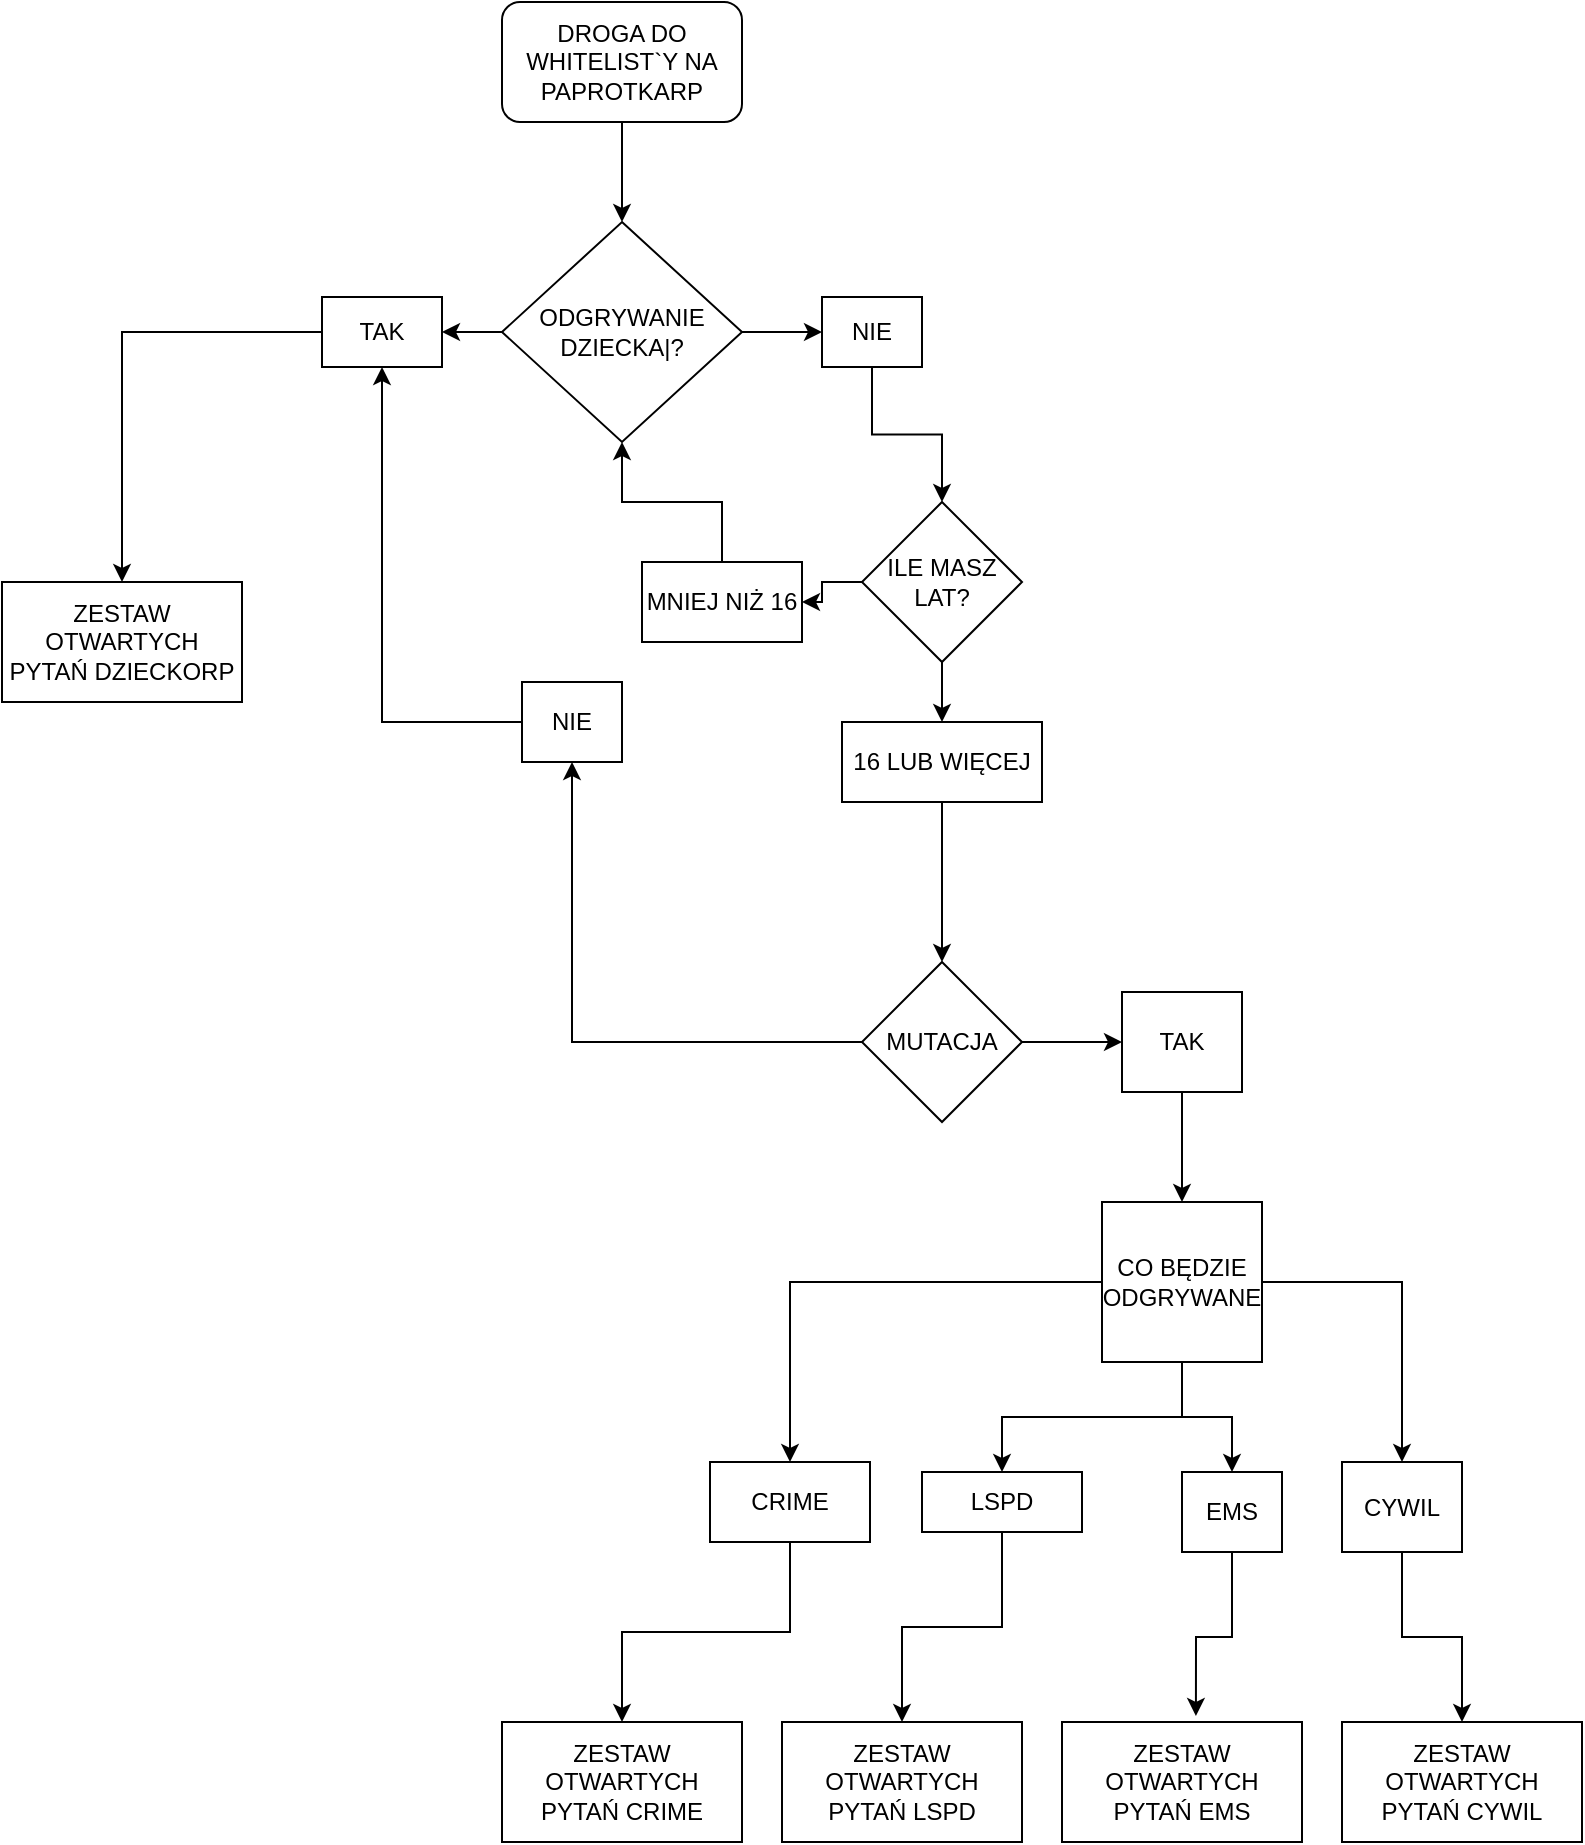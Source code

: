<mxfile version="20.8.23" type="github">
  <diagram name="Page-1" id="Jr89As2_orT82638JPHJ">
    <mxGraphModel dx="1387" dy="796" grid="1" gridSize="10" guides="1" tooltips="1" connect="1" arrows="1" fold="1" page="1" pageScale="1" pageWidth="827" pageHeight="1169" math="0" shadow="0">
      <root>
        <mxCell id="0" />
        <mxCell id="1" parent="0" />
        <mxCell id="USWPVCTSHy7fTk6x8BSl-8" value="" style="edgeStyle=orthogonalEdgeStyle;rounded=0;orthogonalLoop=1;jettySize=auto;html=1;" parent="1" source="USWPVCTSHy7fTk6x8BSl-2" target="USWPVCTSHy7fTk6x8BSl-7" edge="1">
          <mxGeometry relative="1" as="geometry" />
        </mxCell>
        <mxCell id="USWPVCTSHy7fTk6x8BSl-10" value="" style="edgeStyle=orthogonalEdgeStyle;rounded=0;orthogonalLoop=1;jettySize=auto;html=1;" parent="1" source="USWPVCTSHy7fTk6x8BSl-2" target="USWPVCTSHy7fTk6x8BSl-9" edge="1">
          <mxGeometry relative="1" as="geometry" />
        </mxCell>
        <mxCell id="USWPVCTSHy7fTk6x8BSl-2" value="ODGRYWANIE DZIECKA|?" style="rhombus;whiteSpace=wrap;html=1;" parent="1" vertex="1">
          <mxGeometry x="270" y="110" width="120" height="110" as="geometry" />
        </mxCell>
        <mxCell id="dMbEVQiTi-gjQKjwLZQ5-2" value="" style="edgeStyle=orthogonalEdgeStyle;rounded=0;orthogonalLoop=1;jettySize=auto;html=1;" edge="1" parent="1" source="USWPVCTSHy7fTk6x8BSl-6" target="USWPVCTSHy7fTk6x8BSl-2">
          <mxGeometry relative="1" as="geometry" />
        </mxCell>
        <mxCell id="USWPVCTSHy7fTk6x8BSl-6" value="DROGA DO WHITELIST`Y NA PAPROTKARP" style="rounded=1;whiteSpace=wrap;html=1;" parent="1" vertex="1">
          <mxGeometry x="270" width="120" height="60" as="geometry" />
        </mxCell>
        <mxCell id="USWPVCTSHy7fTk6x8BSl-52" style="edgeStyle=orthogonalEdgeStyle;rounded=0;orthogonalLoop=1;jettySize=auto;html=1;exitX=0;exitY=0.5;exitDx=0;exitDy=0;entryX=0.5;entryY=0;entryDx=0;entryDy=0;" parent="1" source="USWPVCTSHy7fTk6x8BSl-7" target="USWPVCTSHy7fTk6x8BSl-51" edge="1">
          <mxGeometry relative="1" as="geometry" />
        </mxCell>
        <mxCell id="USWPVCTSHy7fTk6x8BSl-7" value="TAK" style="whiteSpace=wrap;html=1;" parent="1" vertex="1">
          <mxGeometry x="180" y="147.5" width="60" height="35" as="geometry" />
        </mxCell>
        <mxCell id="USWPVCTSHy7fTk6x8BSl-16" value="" style="edgeStyle=orthogonalEdgeStyle;rounded=0;orthogonalLoop=1;jettySize=auto;html=1;" parent="1" source="USWPVCTSHy7fTk6x8BSl-9" target="USWPVCTSHy7fTk6x8BSl-11" edge="1">
          <mxGeometry relative="1" as="geometry" />
        </mxCell>
        <mxCell id="USWPVCTSHy7fTk6x8BSl-9" value="NIE&lt;br&gt;" style="whiteSpace=wrap;html=1;" parent="1" vertex="1">
          <mxGeometry x="430" y="147.5" width="50" height="35" as="geometry" />
        </mxCell>
        <mxCell id="USWPVCTSHy7fTk6x8BSl-13" value="" style="edgeStyle=orthogonalEdgeStyle;rounded=0;orthogonalLoop=1;jettySize=auto;html=1;" parent="1" source="USWPVCTSHy7fTk6x8BSl-11" target="USWPVCTSHy7fTk6x8BSl-12" edge="1">
          <mxGeometry relative="1" as="geometry" />
        </mxCell>
        <mxCell id="USWPVCTSHy7fTk6x8BSl-18" value="" style="edgeStyle=orthogonalEdgeStyle;rounded=0;orthogonalLoop=1;jettySize=auto;html=1;" parent="1" source="USWPVCTSHy7fTk6x8BSl-11" target="USWPVCTSHy7fTk6x8BSl-17" edge="1">
          <mxGeometry relative="1" as="geometry" />
        </mxCell>
        <mxCell id="USWPVCTSHy7fTk6x8BSl-11" value="ILE MASZ LAT?" style="rhombus;whiteSpace=wrap;html=1;" parent="1" vertex="1">
          <mxGeometry x="450" y="250" width="80" height="80" as="geometry" />
        </mxCell>
        <mxCell id="USWPVCTSHy7fTk6x8BSl-15" value="" style="edgeStyle=orthogonalEdgeStyle;rounded=0;orthogonalLoop=1;jettySize=auto;html=1;" parent="1" source="USWPVCTSHy7fTk6x8BSl-12" target="USWPVCTSHy7fTk6x8BSl-14" edge="1">
          <mxGeometry relative="1" as="geometry" />
        </mxCell>
        <mxCell id="USWPVCTSHy7fTk6x8BSl-12" value="16 LUB WIĘCEJ" style="whiteSpace=wrap;html=1;" parent="1" vertex="1">
          <mxGeometry x="440" y="360" width="100" height="40" as="geometry" />
        </mxCell>
        <mxCell id="USWPVCTSHy7fTk6x8BSl-21" value="" style="edgeStyle=orthogonalEdgeStyle;rounded=0;orthogonalLoop=1;jettySize=auto;html=1;" parent="1" source="USWPVCTSHy7fTk6x8BSl-14" target="USWPVCTSHy7fTk6x8BSl-20" edge="1">
          <mxGeometry relative="1" as="geometry" />
        </mxCell>
        <mxCell id="USWPVCTSHy7fTk6x8BSl-23" value="" style="edgeStyle=orthogonalEdgeStyle;rounded=0;orthogonalLoop=1;jettySize=auto;html=1;" parent="1" source="USWPVCTSHy7fTk6x8BSl-14" target="USWPVCTSHy7fTk6x8BSl-22" edge="1">
          <mxGeometry relative="1" as="geometry" />
        </mxCell>
        <mxCell id="USWPVCTSHy7fTk6x8BSl-14" value="MUTACJA" style="rhombus;whiteSpace=wrap;html=1;" parent="1" vertex="1">
          <mxGeometry x="450" y="480" width="80" height="80" as="geometry" />
        </mxCell>
        <mxCell id="dMbEVQiTi-gjQKjwLZQ5-1" style="edgeStyle=orthogonalEdgeStyle;rounded=0;orthogonalLoop=1;jettySize=auto;html=1;exitX=0.5;exitY=0;exitDx=0;exitDy=0;entryX=0.5;entryY=1;entryDx=0;entryDy=0;" edge="1" parent="1" source="USWPVCTSHy7fTk6x8BSl-17" target="USWPVCTSHy7fTk6x8BSl-2">
          <mxGeometry relative="1" as="geometry" />
        </mxCell>
        <mxCell id="USWPVCTSHy7fTk6x8BSl-17" value="MNIEJ NIŻ 16" style="whiteSpace=wrap;html=1;" parent="1" vertex="1">
          <mxGeometry x="340" y="280" width="80" height="40" as="geometry" />
        </mxCell>
        <mxCell id="USWPVCTSHy7fTk6x8BSl-37" value="" style="edgeStyle=orthogonalEdgeStyle;rounded=0;orthogonalLoop=1;jettySize=auto;html=1;" parent="1" source="USWPVCTSHy7fTk6x8BSl-20" target="USWPVCTSHy7fTk6x8BSl-34" edge="1">
          <mxGeometry relative="1" as="geometry" />
        </mxCell>
        <mxCell id="USWPVCTSHy7fTk6x8BSl-20" value="TAK" style="whiteSpace=wrap;html=1;" parent="1" vertex="1">
          <mxGeometry x="580" y="495" width="60" height="50" as="geometry" />
        </mxCell>
        <mxCell id="USWPVCTSHy7fTk6x8BSl-24" style="edgeStyle=orthogonalEdgeStyle;rounded=0;orthogonalLoop=1;jettySize=auto;html=1;exitX=0;exitY=0.5;exitDx=0;exitDy=0;entryX=0.5;entryY=1;entryDx=0;entryDy=0;" parent="1" source="USWPVCTSHy7fTk6x8BSl-22" target="USWPVCTSHy7fTk6x8BSl-7" edge="1">
          <mxGeometry relative="1" as="geometry" />
        </mxCell>
        <mxCell id="USWPVCTSHy7fTk6x8BSl-22" value="NIE" style="whiteSpace=wrap;html=1;" parent="1" vertex="1">
          <mxGeometry x="280" y="340" width="50" height="40" as="geometry" />
        </mxCell>
        <mxCell id="USWPVCTSHy7fTk6x8BSl-47" style="edgeStyle=orthogonalEdgeStyle;rounded=0;orthogonalLoop=1;jettySize=auto;html=1;exitX=0.5;exitY=1;exitDx=0;exitDy=0;" parent="1" source="USWPVCTSHy7fTk6x8BSl-27" target="USWPVCTSHy7fTk6x8BSl-43" edge="1">
          <mxGeometry relative="1" as="geometry" />
        </mxCell>
        <mxCell id="USWPVCTSHy7fTk6x8BSl-27" value="CRIME" style="whiteSpace=wrap;html=1;" parent="1" vertex="1">
          <mxGeometry x="374" y="730" width="80" height="40" as="geometry" />
        </mxCell>
        <mxCell id="USWPVCTSHy7fTk6x8BSl-48" style="edgeStyle=orthogonalEdgeStyle;rounded=0;orthogonalLoop=1;jettySize=auto;html=1;exitX=0.5;exitY=1;exitDx=0;exitDy=0;" parent="1" source="USWPVCTSHy7fTk6x8BSl-29" target="USWPVCTSHy7fTk6x8BSl-44" edge="1">
          <mxGeometry relative="1" as="geometry" />
        </mxCell>
        <mxCell id="USWPVCTSHy7fTk6x8BSl-29" value="LSPD" style="whiteSpace=wrap;html=1;" parent="1" vertex="1">
          <mxGeometry x="480" y="735" width="80" height="30" as="geometry" />
        </mxCell>
        <mxCell id="USWPVCTSHy7fTk6x8BSl-49" style="edgeStyle=orthogonalEdgeStyle;rounded=0;orthogonalLoop=1;jettySize=auto;html=1;exitX=0.5;exitY=1;exitDx=0;exitDy=0;entryX=0.558;entryY=-0.05;entryDx=0;entryDy=0;entryPerimeter=0;" parent="1" source="USWPVCTSHy7fTk6x8BSl-31" target="USWPVCTSHy7fTk6x8BSl-45" edge="1">
          <mxGeometry relative="1" as="geometry" />
        </mxCell>
        <mxCell id="USWPVCTSHy7fTk6x8BSl-31" value="EMS" style="whiteSpace=wrap;html=1;" parent="1" vertex="1">
          <mxGeometry x="610" y="735" width="50" height="40" as="geometry" />
        </mxCell>
        <mxCell id="USWPVCTSHy7fTk6x8BSl-36" value="" style="edgeStyle=orthogonalEdgeStyle;rounded=0;orthogonalLoop=1;jettySize=auto;html=1;" parent="1" source="USWPVCTSHy7fTk6x8BSl-34" target="USWPVCTSHy7fTk6x8BSl-31" edge="1">
          <mxGeometry relative="1" as="geometry" />
        </mxCell>
        <mxCell id="USWPVCTSHy7fTk6x8BSl-38" style="edgeStyle=orthogonalEdgeStyle;rounded=0;orthogonalLoop=1;jettySize=auto;html=1;exitX=0;exitY=0.5;exitDx=0;exitDy=0;" parent="1" source="USWPVCTSHy7fTk6x8BSl-34" target="USWPVCTSHy7fTk6x8BSl-27" edge="1">
          <mxGeometry relative="1" as="geometry" />
        </mxCell>
        <mxCell id="USWPVCTSHy7fTk6x8BSl-39" style="edgeStyle=orthogonalEdgeStyle;rounded=0;orthogonalLoop=1;jettySize=auto;html=1;exitX=0.5;exitY=1;exitDx=0;exitDy=0;entryX=0.5;entryY=0;entryDx=0;entryDy=0;" parent="1" source="USWPVCTSHy7fTk6x8BSl-34" target="USWPVCTSHy7fTk6x8BSl-29" edge="1">
          <mxGeometry relative="1" as="geometry" />
        </mxCell>
        <mxCell id="USWPVCTSHy7fTk6x8BSl-42" style="edgeStyle=orthogonalEdgeStyle;rounded=0;orthogonalLoop=1;jettySize=auto;html=1;exitX=1;exitY=0.5;exitDx=0;exitDy=0;entryX=0.5;entryY=0;entryDx=0;entryDy=0;" parent="1" source="USWPVCTSHy7fTk6x8BSl-34" target="USWPVCTSHy7fTk6x8BSl-41" edge="1">
          <mxGeometry relative="1" as="geometry" />
        </mxCell>
        <mxCell id="USWPVCTSHy7fTk6x8BSl-34" value="CO BĘDZIE ODGRYWANE" style="whiteSpace=wrap;html=1;aspect=fixed;" parent="1" vertex="1">
          <mxGeometry x="570" y="600" width="80" height="80" as="geometry" />
        </mxCell>
        <mxCell id="USWPVCTSHy7fTk6x8BSl-50" style="edgeStyle=orthogonalEdgeStyle;rounded=0;orthogonalLoop=1;jettySize=auto;html=1;exitX=0.5;exitY=1;exitDx=0;exitDy=0;entryX=0.5;entryY=0;entryDx=0;entryDy=0;" parent="1" source="USWPVCTSHy7fTk6x8BSl-41" target="USWPVCTSHy7fTk6x8BSl-46" edge="1">
          <mxGeometry relative="1" as="geometry" />
        </mxCell>
        <mxCell id="USWPVCTSHy7fTk6x8BSl-41" value="CYWIL" style="rounded=0;whiteSpace=wrap;html=1;" parent="1" vertex="1">
          <mxGeometry x="690" y="730" width="60" height="45" as="geometry" />
        </mxCell>
        <mxCell id="USWPVCTSHy7fTk6x8BSl-43" value="ZESTAW OTWARTYCH PYTAŃ CRIME" style="rounded=0;whiteSpace=wrap;html=1;" parent="1" vertex="1">
          <mxGeometry x="270" y="860" width="120" height="60" as="geometry" />
        </mxCell>
        <mxCell id="USWPVCTSHy7fTk6x8BSl-44" value="ZESTAW OTWARTYCH PYTAŃ LSPD" style="rounded=0;whiteSpace=wrap;html=1;" parent="1" vertex="1">
          <mxGeometry x="410" y="860" width="120" height="60" as="geometry" />
        </mxCell>
        <mxCell id="USWPVCTSHy7fTk6x8BSl-45" value="ZESTAW OTWARTYCH PYTAŃ EMS" style="rounded=0;whiteSpace=wrap;html=1;" parent="1" vertex="1">
          <mxGeometry x="550" y="860" width="120" height="60" as="geometry" />
        </mxCell>
        <mxCell id="USWPVCTSHy7fTk6x8BSl-46" value="ZESTAW OTWARTYCH PYTAŃ CYWIL" style="rounded=0;whiteSpace=wrap;html=1;" parent="1" vertex="1">
          <mxGeometry x="690" y="860" width="120" height="60" as="geometry" />
        </mxCell>
        <mxCell id="USWPVCTSHy7fTk6x8BSl-51" value="ZESTAW OTWARTYCH PYTAŃ DZIECKORP" style="rounded=0;whiteSpace=wrap;html=1;" parent="1" vertex="1">
          <mxGeometry x="20" y="290" width="120" height="60" as="geometry" />
        </mxCell>
      </root>
    </mxGraphModel>
  </diagram>
</mxfile>
